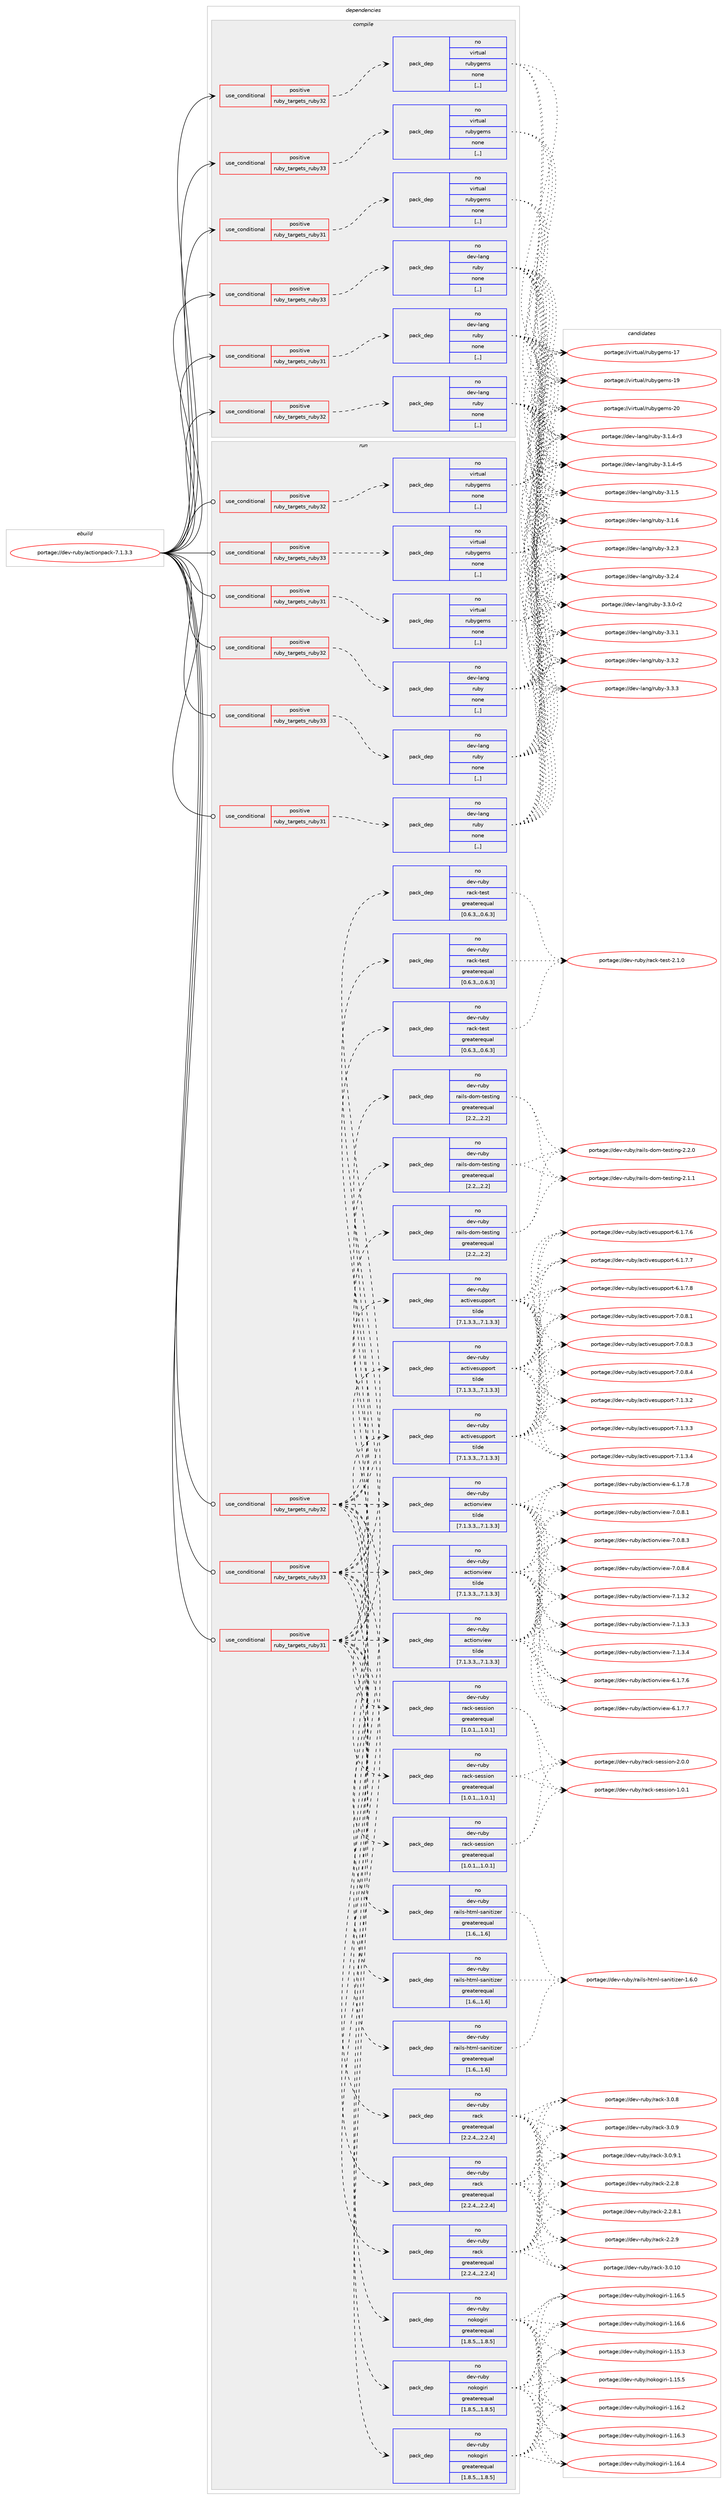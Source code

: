 digraph prolog {

# *************
# Graph options
# *************

newrank=true;
concentrate=true;
compound=true;
graph [rankdir=LR,fontname=Helvetica,fontsize=10,ranksep=1.5];#, ranksep=2.5, nodesep=0.2];
edge  [arrowhead=vee];
node  [fontname=Helvetica,fontsize=10];

# **********
# The ebuild
# **********

subgraph cluster_leftcol {
color=gray;
rank=same;
label=<<i>ebuild</i>>;
id [label="portage://dev-ruby/actionpack-7.1.3.3", color=red, width=4, href="../dev-ruby/actionpack-7.1.3.3.svg"];
}

# ****************
# The dependencies
# ****************

subgraph cluster_midcol {
color=gray;
label=<<i>dependencies</i>>;
subgraph cluster_compile {
fillcolor="#eeeeee";
style=filled;
label=<<i>compile</i>>;
subgraph cond41956 {
dependency169671 [label=<<TABLE BORDER="0" CELLBORDER="1" CELLSPACING="0" CELLPADDING="4"><TR><TD ROWSPAN="3" CELLPADDING="10">use_conditional</TD></TR><TR><TD>positive</TD></TR><TR><TD>ruby_targets_ruby31</TD></TR></TABLE>>, shape=none, color=red];
subgraph pack126475 {
dependency169672 [label=<<TABLE BORDER="0" CELLBORDER="1" CELLSPACING="0" CELLPADDING="4" WIDTH="220"><TR><TD ROWSPAN="6" CELLPADDING="30">pack_dep</TD></TR><TR><TD WIDTH="110">no</TD></TR><TR><TD>dev-lang</TD></TR><TR><TD>ruby</TD></TR><TR><TD>none</TD></TR><TR><TD>[,,]</TD></TR></TABLE>>, shape=none, color=blue];
}
dependency169671:e -> dependency169672:w [weight=20,style="dashed",arrowhead="vee"];
}
id:e -> dependency169671:w [weight=20,style="solid",arrowhead="vee"];
subgraph cond41957 {
dependency169673 [label=<<TABLE BORDER="0" CELLBORDER="1" CELLSPACING="0" CELLPADDING="4"><TR><TD ROWSPAN="3" CELLPADDING="10">use_conditional</TD></TR><TR><TD>positive</TD></TR><TR><TD>ruby_targets_ruby31</TD></TR></TABLE>>, shape=none, color=red];
subgraph pack126476 {
dependency169674 [label=<<TABLE BORDER="0" CELLBORDER="1" CELLSPACING="0" CELLPADDING="4" WIDTH="220"><TR><TD ROWSPAN="6" CELLPADDING="30">pack_dep</TD></TR><TR><TD WIDTH="110">no</TD></TR><TR><TD>virtual</TD></TR><TR><TD>rubygems</TD></TR><TR><TD>none</TD></TR><TR><TD>[,,]</TD></TR></TABLE>>, shape=none, color=blue];
}
dependency169673:e -> dependency169674:w [weight=20,style="dashed",arrowhead="vee"];
}
id:e -> dependency169673:w [weight=20,style="solid",arrowhead="vee"];
subgraph cond41958 {
dependency169675 [label=<<TABLE BORDER="0" CELLBORDER="1" CELLSPACING="0" CELLPADDING="4"><TR><TD ROWSPAN="3" CELLPADDING="10">use_conditional</TD></TR><TR><TD>positive</TD></TR><TR><TD>ruby_targets_ruby32</TD></TR></TABLE>>, shape=none, color=red];
subgraph pack126477 {
dependency169676 [label=<<TABLE BORDER="0" CELLBORDER="1" CELLSPACING="0" CELLPADDING="4" WIDTH="220"><TR><TD ROWSPAN="6" CELLPADDING="30">pack_dep</TD></TR><TR><TD WIDTH="110">no</TD></TR><TR><TD>dev-lang</TD></TR><TR><TD>ruby</TD></TR><TR><TD>none</TD></TR><TR><TD>[,,]</TD></TR></TABLE>>, shape=none, color=blue];
}
dependency169675:e -> dependency169676:w [weight=20,style="dashed",arrowhead="vee"];
}
id:e -> dependency169675:w [weight=20,style="solid",arrowhead="vee"];
subgraph cond41959 {
dependency169677 [label=<<TABLE BORDER="0" CELLBORDER="1" CELLSPACING="0" CELLPADDING="4"><TR><TD ROWSPAN="3" CELLPADDING="10">use_conditional</TD></TR><TR><TD>positive</TD></TR><TR><TD>ruby_targets_ruby32</TD></TR></TABLE>>, shape=none, color=red];
subgraph pack126478 {
dependency169678 [label=<<TABLE BORDER="0" CELLBORDER="1" CELLSPACING="0" CELLPADDING="4" WIDTH="220"><TR><TD ROWSPAN="6" CELLPADDING="30">pack_dep</TD></TR><TR><TD WIDTH="110">no</TD></TR><TR><TD>virtual</TD></TR><TR><TD>rubygems</TD></TR><TR><TD>none</TD></TR><TR><TD>[,,]</TD></TR></TABLE>>, shape=none, color=blue];
}
dependency169677:e -> dependency169678:w [weight=20,style="dashed",arrowhead="vee"];
}
id:e -> dependency169677:w [weight=20,style="solid",arrowhead="vee"];
subgraph cond41960 {
dependency169679 [label=<<TABLE BORDER="0" CELLBORDER="1" CELLSPACING="0" CELLPADDING="4"><TR><TD ROWSPAN="3" CELLPADDING="10">use_conditional</TD></TR><TR><TD>positive</TD></TR><TR><TD>ruby_targets_ruby33</TD></TR></TABLE>>, shape=none, color=red];
subgraph pack126479 {
dependency169680 [label=<<TABLE BORDER="0" CELLBORDER="1" CELLSPACING="0" CELLPADDING="4" WIDTH="220"><TR><TD ROWSPAN="6" CELLPADDING="30">pack_dep</TD></TR><TR><TD WIDTH="110">no</TD></TR><TR><TD>dev-lang</TD></TR><TR><TD>ruby</TD></TR><TR><TD>none</TD></TR><TR><TD>[,,]</TD></TR></TABLE>>, shape=none, color=blue];
}
dependency169679:e -> dependency169680:w [weight=20,style="dashed",arrowhead="vee"];
}
id:e -> dependency169679:w [weight=20,style="solid",arrowhead="vee"];
subgraph cond41961 {
dependency169681 [label=<<TABLE BORDER="0" CELLBORDER="1" CELLSPACING="0" CELLPADDING="4"><TR><TD ROWSPAN="3" CELLPADDING="10">use_conditional</TD></TR><TR><TD>positive</TD></TR><TR><TD>ruby_targets_ruby33</TD></TR></TABLE>>, shape=none, color=red];
subgraph pack126480 {
dependency169682 [label=<<TABLE BORDER="0" CELLBORDER="1" CELLSPACING="0" CELLPADDING="4" WIDTH="220"><TR><TD ROWSPAN="6" CELLPADDING="30">pack_dep</TD></TR><TR><TD WIDTH="110">no</TD></TR><TR><TD>virtual</TD></TR><TR><TD>rubygems</TD></TR><TR><TD>none</TD></TR><TR><TD>[,,]</TD></TR></TABLE>>, shape=none, color=blue];
}
dependency169681:e -> dependency169682:w [weight=20,style="dashed",arrowhead="vee"];
}
id:e -> dependency169681:w [weight=20,style="solid",arrowhead="vee"];
}
subgraph cluster_compileandrun {
fillcolor="#eeeeee";
style=filled;
label=<<i>compile and run</i>>;
}
subgraph cluster_run {
fillcolor="#eeeeee";
style=filled;
label=<<i>run</i>>;
subgraph cond41962 {
dependency169683 [label=<<TABLE BORDER="0" CELLBORDER="1" CELLSPACING="0" CELLPADDING="4"><TR><TD ROWSPAN="3" CELLPADDING="10">use_conditional</TD></TR><TR><TD>positive</TD></TR><TR><TD>ruby_targets_ruby31</TD></TR></TABLE>>, shape=none, color=red];
subgraph pack126481 {
dependency169684 [label=<<TABLE BORDER="0" CELLBORDER="1" CELLSPACING="0" CELLPADDING="4" WIDTH="220"><TR><TD ROWSPAN="6" CELLPADDING="30">pack_dep</TD></TR><TR><TD WIDTH="110">no</TD></TR><TR><TD>dev-lang</TD></TR><TR><TD>ruby</TD></TR><TR><TD>none</TD></TR><TR><TD>[,,]</TD></TR></TABLE>>, shape=none, color=blue];
}
dependency169683:e -> dependency169684:w [weight=20,style="dashed",arrowhead="vee"];
}
id:e -> dependency169683:w [weight=20,style="solid",arrowhead="odot"];
subgraph cond41963 {
dependency169685 [label=<<TABLE BORDER="0" CELLBORDER="1" CELLSPACING="0" CELLPADDING="4"><TR><TD ROWSPAN="3" CELLPADDING="10">use_conditional</TD></TR><TR><TD>positive</TD></TR><TR><TD>ruby_targets_ruby31</TD></TR></TABLE>>, shape=none, color=red];
subgraph pack126482 {
dependency169686 [label=<<TABLE BORDER="0" CELLBORDER="1" CELLSPACING="0" CELLPADDING="4" WIDTH="220"><TR><TD ROWSPAN="6" CELLPADDING="30">pack_dep</TD></TR><TR><TD WIDTH="110">no</TD></TR><TR><TD>dev-ruby</TD></TR><TR><TD>actionview</TD></TR><TR><TD>tilde</TD></TR><TR><TD>[7.1.3.3,,,7.1.3.3]</TD></TR></TABLE>>, shape=none, color=blue];
}
dependency169685:e -> dependency169686:w [weight=20,style="dashed",arrowhead="vee"];
subgraph pack126483 {
dependency169687 [label=<<TABLE BORDER="0" CELLBORDER="1" CELLSPACING="0" CELLPADDING="4" WIDTH="220"><TR><TD ROWSPAN="6" CELLPADDING="30">pack_dep</TD></TR><TR><TD WIDTH="110">no</TD></TR><TR><TD>dev-ruby</TD></TR><TR><TD>activesupport</TD></TR><TR><TD>tilde</TD></TR><TR><TD>[7.1.3.3,,,7.1.3.3]</TD></TR></TABLE>>, shape=none, color=blue];
}
dependency169685:e -> dependency169687:w [weight=20,style="dashed",arrowhead="vee"];
subgraph pack126484 {
dependency169688 [label=<<TABLE BORDER="0" CELLBORDER="1" CELLSPACING="0" CELLPADDING="4" WIDTH="220"><TR><TD ROWSPAN="6" CELLPADDING="30">pack_dep</TD></TR><TR><TD WIDTH="110">no</TD></TR><TR><TD>dev-ruby</TD></TR><TR><TD>nokogiri</TD></TR><TR><TD>greaterequal</TD></TR><TR><TD>[1.8.5,,,1.8.5]</TD></TR></TABLE>>, shape=none, color=blue];
}
dependency169685:e -> dependency169688:w [weight=20,style="dashed",arrowhead="vee"];
subgraph pack126485 {
dependency169689 [label=<<TABLE BORDER="0" CELLBORDER="1" CELLSPACING="0" CELLPADDING="4" WIDTH="220"><TR><TD ROWSPAN="6" CELLPADDING="30">pack_dep</TD></TR><TR><TD WIDTH="110">no</TD></TR><TR><TD>dev-ruby</TD></TR><TR><TD>rack</TD></TR><TR><TD>greaterequal</TD></TR><TR><TD>[2.2.4,,,2.2.4]</TD></TR></TABLE>>, shape=none, color=blue];
}
dependency169685:e -> dependency169689:w [weight=20,style="dashed",arrowhead="vee"];
subgraph pack126486 {
dependency169690 [label=<<TABLE BORDER="0" CELLBORDER="1" CELLSPACING="0" CELLPADDING="4" WIDTH="220"><TR><TD ROWSPAN="6" CELLPADDING="30">pack_dep</TD></TR><TR><TD WIDTH="110">no</TD></TR><TR><TD>dev-ruby</TD></TR><TR><TD>rack-session</TD></TR><TR><TD>greaterequal</TD></TR><TR><TD>[1.0.1,,,1.0.1]</TD></TR></TABLE>>, shape=none, color=blue];
}
dependency169685:e -> dependency169690:w [weight=20,style="dashed",arrowhead="vee"];
subgraph pack126487 {
dependency169691 [label=<<TABLE BORDER="0" CELLBORDER="1" CELLSPACING="0" CELLPADDING="4" WIDTH="220"><TR><TD ROWSPAN="6" CELLPADDING="30">pack_dep</TD></TR><TR><TD WIDTH="110">no</TD></TR><TR><TD>dev-ruby</TD></TR><TR><TD>rack-test</TD></TR><TR><TD>greaterequal</TD></TR><TR><TD>[0.6.3,,,0.6.3]</TD></TR></TABLE>>, shape=none, color=blue];
}
dependency169685:e -> dependency169691:w [weight=20,style="dashed",arrowhead="vee"];
subgraph pack126488 {
dependency169692 [label=<<TABLE BORDER="0" CELLBORDER="1" CELLSPACING="0" CELLPADDING="4" WIDTH="220"><TR><TD ROWSPAN="6" CELLPADDING="30">pack_dep</TD></TR><TR><TD WIDTH="110">no</TD></TR><TR><TD>dev-ruby</TD></TR><TR><TD>rails-dom-testing</TD></TR><TR><TD>greaterequal</TD></TR><TR><TD>[2.2,,,2.2]</TD></TR></TABLE>>, shape=none, color=blue];
}
dependency169685:e -> dependency169692:w [weight=20,style="dashed",arrowhead="vee"];
subgraph pack126489 {
dependency169693 [label=<<TABLE BORDER="0" CELLBORDER="1" CELLSPACING="0" CELLPADDING="4" WIDTH="220"><TR><TD ROWSPAN="6" CELLPADDING="30">pack_dep</TD></TR><TR><TD WIDTH="110">no</TD></TR><TR><TD>dev-ruby</TD></TR><TR><TD>rails-html-sanitizer</TD></TR><TR><TD>greaterequal</TD></TR><TR><TD>[1.6,,,1.6]</TD></TR></TABLE>>, shape=none, color=blue];
}
dependency169685:e -> dependency169693:w [weight=20,style="dashed",arrowhead="vee"];
}
id:e -> dependency169685:w [weight=20,style="solid",arrowhead="odot"];
subgraph cond41964 {
dependency169694 [label=<<TABLE BORDER="0" CELLBORDER="1" CELLSPACING="0" CELLPADDING="4"><TR><TD ROWSPAN="3" CELLPADDING="10">use_conditional</TD></TR><TR><TD>positive</TD></TR><TR><TD>ruby_targets_ruby31</TD></TR></TABLE>>, shape=none, color=red];
subgraph pack126490 {
dependency169695 [label=<<TABLE BORDER="0" CELLBORDER="1" CELLSPACING="0" CELLPADDING="4" WIDTH="220"><TR><TD ROWSPAN="6" CELLPADDING="30">pack_dep</TD></TR><TR><TD WIDTH="110">no</TD></TR><TR><TD>virtual</TD></TR><TR><TD>rubygems</TD></TR><TR><TD>none</TD></TR><TR><TD>[,,]</TD></TR></TABLE>>, shape=none, color=blue];
}
dependency169694:e -> dependency169695:w [weight=20,style="dashed",arrowhead="vee"];
}
id:e -> dependency169694:w [weight=20,style="solid",arrowhead="odot"];
subgraph cond41965 {
dependency169696 [label=<<TABLE BORDER="0" CELLBORDER="1" CELLSPACING="0" CELLPADDING="4"><TR><TD ROWSPAN="3" CELLPADDING="10">use_conditional</TD></TR><TR><TD>positive</TD></TR><TR><TD>ruby_targets_ruby32</TD></TR></TABLE>>, shape=none, color=red];
subgraph pack126491 {
dependency169697 [label=<<TABLE BORDER="0" CELLBORDER="1" CELLSPACING="0" CELLPADDING="4" WIDTH="220"><TR><TD ROWSPAN="6" CELLPADDING="30">pack_dep</TD></TR><TR><TD WIDTH="110">no</TD></TR><TR><TD>dev-lang</TD></TR><TR><TD>ruby</TD></TR><TR><TD>none</TD></TR><TR><TD>[,,]</TD></TR></TABLE>>, shape=none, color=blue];
}
dependency169696:e -> dependency169697:w [weight=20,style="dashed",arrowhead="vee"];
}
id:e -> dependency169696:w [weight=20,style="solid",arrowhead="odot"];
subgraph cond41966 {
dependency169698 [label=<<TABLE BORDER="0" CELLBORDER="1" CELLSPACING="0" CELLPADDING="4"><TR><TD ROWSPAN="3" CELLPADDING="10">use_conditional</TD></TR><TR><TD>positive</TD></TR><TR><TD>ruby_targets_ruby32</TD></TR></TABLE>>, shape=none, color=red];
subgraph pack126492 {
dependency169699 [label=<<TABLE BORDER="0" CELLBORDER="1" CELLSPACING="0" CELLPADDING="4" WIDTH="220"><TR><TD ROWSPAN="6" CELLPADDING="30">pack_dep</TD></TR><TR><TD WIDTH="110">no</TD></TR><TR><TD>dev-ruby</TD></TR><TR><TD>actionview</TD></TR><TR><TD>tilde</TD></TR><TR><TD>[7.1.3.3,,,7.1.3.3]</TD></TR></TABLE>>, shape=none, color=blue];
}
dependency169698:e -> dependency169699:w [weight=20,style="dashed",arrowhead="vee"];
subgraph pack126493 {
dependency169700 [label=<<TABLE BORDER="0" CELLBORDER="1" CELLSPACING="0" CELLPADDING="4" WIDTH="220"><TR><TD ROWSPAN="6" CELLPADDING="30">pack_dep</TD></TR><TR><TD WIDTH="110">no</TD></TR><TR><TD>dev-ruby</TD></TR><TR><TD>activesupport</TD></TR><TR><TD>tilde</TD></TR><TR><TD>[7.1.3.3,,,7.1.3.3]</TD></TR></TABLE>>, shape=none, color=blue];
}
dependency169698:e -> dependency169700:w [weight=20,style="dashed",arrowhead="vee"];
subgraph pack126494 {
dependency169701 [label=<<TABLE BORDER="0" CELLBORDER="1" CELLSPACING="0" CELLPADDING="4" WIDTH="220"><TR><TD ROWSPAN="6" CELLPADDING="30">pack_dep</TD></TR><TR><TD WIDTH="110">no</TD></TR><TR><TD>dev-ruby</TD></TR><TR><TD>nokogiri</TD></TR><TR><TD>greaterequal</TD></TR><TR><TD>[1.8.5,,,1.8.5]</TD></TR></TABLE>>, shape=none, color=blue];
}
dependency169698:e -> dependency169701:w [weight=20,style="dashed",arrowhead="vee"];
subgraph pack126495 {
dependency169702 [label=<<TABLE BORDER="0" CELLBORDER="1" CELLSPACING="0" CELLPADDING="4" WIDTH="220"><TR><TD ROWSPAN="6" CELLPADDING="30">pack_dep</TD></TR><TR><TD WIDTH="110">no</TD></TR><TR><TD>dev-ruby</TD></TR><TR><TD>rack</TD></TR><TR><TD>greaterequal</TD></TR><TR><TD>[2.2.4,,,2.2.4]</TD></TR></TABLE>>, shape=none, color=blue];
}
dependency169698:e -> dependency169702:w [weight=20,style="dashed",arrowhead="vee"];
subgraph pack126496 {
dependency169703 [label=<<TABLE BORDER="0" CELLBORDER="1" CELLSPACING="0" CELLPADDING="4" WIDTH="220"><TR><TD ROWSPAN="6" CELLPADDING="30">pack_dep</TD></TR><TR><TD WIDTH="110">no</TD></TR><TR><TD>dev-ruby</TD></TR><TR><TD>rack-session</TD></TR><TR><TD>greaterequal</TD></TR><TR><TD>[1.0.1,,,1.0.1]</TD></TR></TABLE>>, shape=none, color=blue];
}
dependency169698:e -> dependency169703:w [weight=20,style="dashed",arrowhead="vee"];
subgraph pack126497 {
dependency169704 [label=<<TABLE BORDER="0" CELLBORDER="1" CELLSPACING="0" CELLPADDING="4" WIDTH="220"><TR><TD ROWSPAN="6" CELLPADDING="30">pack_dep</TD></TR><TR><TD WIDTH="110">no</TD></TR><TR><TD>dev-ruby</TD></TR><TR><TD>rack-test</TD></TR><TR><TD>greaterequal</TD></TR><TR><TD>[0.6.3,,,0.6.3]</TD></TR></TABLE>>, shape=none, color=blue];
}
dependency169698:e -> dependency169704:w [weight=20,style="dashed",arrowhead="vee"];
subgraph pack126498 {
dependency169705 [label=<<TABLE BORDER="0" CELLBORDER="1" CELLSPACING="0" CELLPADDING="4" WIDTH="220"><TR><TD ROWSPAN="6" CELLPADDING="30">pack_dep</TD></TR><TR><TD WIDTH="110">no</TD></TR><TR><TD>dev-ruby</TD></TR><TR><TD>rails-dom-testing</TD></TR><TR><TD>greaterequal</TD></TR><TR><TD>[2.2,,,2.2]</TD></TR></TABLE>>, shape=none, color=blue];
}
dependency169698:e -> dependency169705:w [weight=20,style="dashed",arrowhead="vee"];
subgraph pack126499 {
dependency169706 [label=<<TABLE BORDER="0" CELLBORDER="1" CELLSPACING="0" CELLPADDING="4" WIDTH="220"><TR><TD ROWSPAN="6" CELLPADDING="30">pack_dep</TD></TR><TR><TD WIDTH="110">no</TD></TR><TR><TD>dev-ruby</TD></TR><TR><TD>rails-html-sanitizer</TD></TR><TR><TD>greaterequal</TD></TR><TR><TD>[1.6,,,1.6]</TD></TR></TABLE>>, shape=none, color=blue];
}
dependency169698:e -> dependency169706:w [weight=20,style="dashed",arrowhead="vee"];
}
id:e -> dependency169698:w [weight=20,style="solid",arrowhead="odot"];
subgraph cond41967 {
dependency169707 [label=<<TABLE BORDER="0" CELLBORDER="1" CELLSPACING="0" CELLPADDING="4"><TR><TD ROWSPAN="3" CELLPADDING="10">use_conditional</TD></TR><TR><TD>positive</TD></TR><TR><TD>ruby_targets_ruby32</TD></TR></TABLE>>, shape=none, color=red];
subgraph pack126500 {
dependency169708 [label=<<TABLE BORDER="0" CELLBORDER="1" CELLSPACING="0" CELLPADDING="4" WIDTH="220"><TR><TD ROWSPAN="6" CELLPADDING="30">pack_dep</TD></TR><TR><TD WIDTH="110">no</TD></TR><TR><TD>virtual</TD></TR><TR><TD>rubygems</TD></TR><TR><TD>none</TD></TR><TR><TD>[,,]</TD></TR></TABLE>>, shape=none, color=blue];
}
dependency169707:e -> dependency169708:w [weight=20,style="dashed",arrowhead="vee"];
}
id:e -> dependency169707:w [weight=20,style="solid",arrowhead="odot"];
subgraph cond41968 {
dependency169709 [label=<<TABLE BORDER="0" CELLBORDER="1" CELLSPACING="0" CELLPADDING="4"><TR><TD ROWSPAN="3" CELLPADDING="10">use_conditional</TD></TR><TR><TD>positive</TD></TR><TR><TD>ruby_targets_ruby33</TD></TR></TABLE>>, shape=none, color=red];
subgraph pack126501 {
dependency169710 [label=<<TABLE BORDER="0" CELLBORDER="1" CELLSPACING="0" CELLPADDING="4" WIDTH="220"><TR><TD ROWSPAN="6" CELLPADDING="30">pack_dep</TD></TR><TR><TD WIDTH="110">no</TD></TR><TR><TD>dev-lang</TD></TR><TR><TD>ruby</TD></TR><TR><TD>none</TD></TR><TR><TD>[,,]</TD></TR></TABLE>>, shape=none, color=blue];
}
dependency169709:e -> dependency169710:w [weight=20,style="dashed",arrowhead="vee"];
}
id:e -> dependency169709:w [weight=20,style="solid",arrowhead="odot"];
subgraph cond41969 {
dependency169711 [label=<<TABLE BORDER="0" CELLBORDER="1" CELLSPACING="0" CELLPADDING="4"><TR><TD ROWSPAN="3" CELLPADDING="10">use_conditional</TD></TR><TR><TD>positive</TD></TR><TR><TD>ruby_targets_ruby33</TD></TR></TABLE>>, shape=none, color=red];
subgraph pack126502 {
dependency169712 [label=<<TABLE BORDER="0" CELLBORDER="1" CELLSPACING="0" CELLPADDING="4" WIDTH="220"><TR><TD ROWSPAN="6" CELLPADDING="30">pack_dep</TD></TR><TR><TD WIDTH="110">no</TD></TR><TR><TD>dev-ruby</TD></TR><TR><TD>actionview</TD></TR><TR><TD>tilde</TD></TR><TR><TD>[7.1.3.3,,,7.1.3.3]</TD></TR></TABLE>>, shape=none, color=blue];
}
dependency169711:e -> dependency169712:w [weight=20,style="dashed",arrowhead="vee"];
subgraph pack126503 {
dependency169713 [label=<<TABLE BORDER="0" CELLBORDER="1" CELLSPACING="0" CELLPADDING="4" WIDTH="220"><TR><TD ROWSPAN="6" CELLPADDING="30">pack_dep</TD></TR><TR><TD WIDTH="110">no</TD></TR><TR><TD>dev-ruby</TD></TR><TR><TD>activesupport</TD></TR><TR><TD>tilde</TD></TR><TR><TD>[7.1.3.3,,,7.1.3.3]</TD></TR></TABLE>>, shape=none, color=blue];
}
dependency169711:e -> dependency169713:w [weight=20,style="dashed",arrowhead="vee"];
subgraph pack126504 {
dependency169714 [label=<<TABLE BORDER="0" CELLBORDER="1" CELLSPACING="0" CELLPADDING="4" WIDTH="220"><TR><TD ROWSPAN="6" CELLPADDING="30">pack_dep</TD></TR><TR><TD WIDTH="110">no</TD></TR><TR><TD>dev-ruby</TD></TR><TR><TD>nokogiri</TD></TR><TR><TD>greaterequal</TD></TR><TR><TD>[1.8.5,,,1.8.5]</TD></TR></TABLE>>, shape=none, color=blue];
}
dependency169711:e -> dependency169714:w [weight=20,style="dashed",arrowhead="vee"];
subgraph pack126505 {
dependency169715 [label=<<TABLE BORDER="0" CELLBORDER="1" CELLSPACING="0" CELLPADDING="4" WIDTH="220"><TR><TD ROWSPAN="6" CELLPADDING="30">pack_dep</TD></TR><TR><TD WIDTH="110">no</TD></TR><TR><TD>dev-ruby</TD></TR><TR><TD>rack</TD></TR><TR><TD>greaterequal</TD></TR><TR><TD>[2.2.4,,,2.2.4]</TD></TR></TABLE>>, shape=none, color=blue];
}
dependency169711:e -> dependency169715:w [weight=20,style="dashed",arrowhead="vee"];
subgraph pack126506 {
dependency169716 [label=<<TABLE BORDER="0" CELLBORDER="1" CELLSPACING="0" CELLPADDING="4" WIDTH="220"><TR><TD ROWSPAN="6" CELLPADDING="30">pack_dep</TD></TR><TR><TD WIDTH="110">no</TD></TR><TR><TD>dev-ruby</TD></TR><TR><TD>rack-session</TD></TR><TR><TD>greaterequal</TD></TR><TR><TD>[1.0.1,,,1.0.1]</TD></TR></TABLE>>, shape=none, color=blue];
}
dependency169711:e -> dependency169716:w [weight=20,style="dashed",arrowhead="vee"];
subgraph pack126507 {
dependency169717 [label=<<TABLE BORDER="0" CELLBORDER="1" CELLSPACING="0" CELLPADDING="4" WIDTH="220"><TR><TD ROWSPAN="6" CELLPADDING="30">pack_dep</TD></TR><TR><TD WIDTH="110">no</TD></TR><TR><TD>dev-ruby</TD></TR><TR><TD>rack-test</TD></TR><TR><TD>greaterequal</TD></TR><TR><TD>[0.6.3,,,0.6.3]</TD></TR></TABLE>>, shape=none, color=blue];
}
dependency169711:e -> dependency169717:w [weight=20,style="dashed",arrowhead="vee"];
subgraph pack126508 {
dependency169718 [label=<<TABLE BORDER="0" CELLBORDER="1" CELLSPACING="0" CELLPADDING="4" WIDTH="220"><TR><TD ROWSPAN="6" CELLPADDING="30">pack_dep</TD></TR><TR><TD WIDTH="110">no</TD></TR><TR><TD>dev-ruby</TD></TR><TR><TD>rails-dom-testing</TD></TR><TR><TD>greaterequal</TD></TR><TR><TD>[2.2,,,2.2]</TD></TR></TABLE>>, shape=none, color=blue];
}
dependency169711:e -> dependency169718:w [weight=20,style="dashed",arrowhead="vee"];
subgraph pack126509 {
dependency169719 [label=<<TABLE BORDER="0" CELLBORDER="1" CELLSPACING="0" CELLPADDING="4" WIDTH="220"><TR><TD ROWSPAN="6" CELLPADDING="30">pack_dep</TD></TR><TR><TD WIDTH="110">no</TD></TR><TR><TD>dev-ruby</TD></TR><TR><TD>rails-html-sanitizer</TD></TR><TR><TD>greaterequal</TD></TR><TR><TD>[1.6,,,1.6]</TD></TR></TABLE>>, shape=none, color=blue];
}
dependency169711:e -> dependency169719:w [weight=20,style="dashed",arrowhead="vee"];
}
id:e -> dependency169711:w [weight=20,style="solid",arrowhead="odot"];
subgraph cond41970 {
dependency169720 [label=<<TABLE BORDER="0" CELLBORDER="1" CELLSPACING="0" CELLPADDING="4"><TR><TD ROWSPAN="3" CELLPADDING="10">use_conditional</TD></TR><TR><TD>positive</TD></TR><TR><TD>ruby_targets_ruby33</TD></TR></TABLE>>, shape=none, color=red];
subgraph pack126510 {
dependency169721 [label=<<TABLE BORDER="0" CELLBORDER="1" CELLSPACING="0" CELLPADDING="4" WIDTH="220"><TR><TD ROWSPAN="6" CELLPADDING="30">pack_dep</TD></TR><TR><TD WIDTH="110">no</TD></TR><TR><TD>virtual</TD></TR><TR><TD>rubygems</TD></TR><TR><TD>none</TD></TR><TR><TD>[,,]</TD></TR></TABLE>>, shape=none, color=blue];
}
dependency169720:e -> dependency169721:w [weight=20,style="dashed",arrowhead="vee"];
}
id:e -> dependency169720:w [weight=20,style="solid",arrowhead="odot"];
}
}

# **************
# The candidates
# **************

subgraph cluster_choices {
rank=same;
color=gray;
label=<<i>candidates</i>>;

subgraph choice126475 {
color=black;
nodesep=1;
choice100101118451089711010347114117981214551464946524511451 [label="portage://dev-lang/ruby-3.1.4-r3", color=red, width=4,href="../dev-lang/ruby-3.1.4-r3.svg"];
choice100101118451089711010347114117981214551464946524511453 [label="portage://dev-lang/ruby-3.1.4-r5", color=red, width=4,href="../dev-lang/ruby-3.1.4-r5.svg"];
choice10010111845108971101034711411798121455146494653 [label="portage://dev-lang/ruby-3.1.5", color=red, width=4,href="../dev-lang/ruby-3.1.5.svg"];
choice10010111845108971101034711411798121455146494654 [label="portage://dev-lang/ruby-3.1.6", color=red, width=4,href="../dev-lang/ruby-3.1.6.svg"];
choice10010111845108971101034711411798121455146504651 [label="portage://dev-lang/ruby-3.2.3", color=red, width=4,href="../dev-lang/ruby-3.2.3.svg"];
choice10010111845108971101034711411798121455146504652 [label="portage://dev-lang/ruby-3.2.4", color=red, width=4,href="../dev-lang/ruby-3.2.4.svg"];
choice100101118451089711010347114117981214551465146484511450 [label="portage://dev-lang/ruby-3.3.0-r2", color=red, width=4,href="../dev-lang/ruby-3.3.0-r2.svg"];
choice10010111845108971101034711411798121455146514649 [label="portage://dev-lang/ruby-3.3.1", color=red, width=4,href="../dev-lang/ruby-3.3.1.svg"];
choice10010111845108971101034711411798121455146514650 [label="portage://dev-lang/ruby-3.3.2", color=red, width=4,href="../dev-lang/ruby-3.3.2.svg"];
choice10010111845108971101034711411798121455146514651 [label="portage://dev-lang/ruby-3.3.3", color=red, width=4,href="../dev-lang/ruby-3.3.3.svg"];
dependency169672:e -> choice100101118451089711010347114117981214551464946524511451:w [style=dotted,weight="100"];
dependency169672:e -> choice100101118451089711010347114117981214551464946524511453:w [style=dotted,weight="100"];
dependency169672:e -> choice10010111845108971101034711411798121455146494653:w [style=dotted,weight="100"];
dependency169672:e -> choice10010111845108971101034711411798121455146494654:w [style=dotted,weight="100"];
dependency169672:e -> choice10010111845108971101034711411798121455146504651:w [style=dotted,weight="100"];
dependency169672:e -> choice10010111845108971101034711411798121455146504652:w [style=dotted,weight="100"];
dependency169672:e -> choice100101118451089711010347114117981214551465146484511450:w [style=dotted,weight="100"];
dependency169672:e -> choice10010111845108971101034711411798121455146514649:w [style=dotted,weight="100"];
dependency169672:e -> choice10010111845108971101034711411798121455146514650:w [style=dotted,weight="100"];
dependency169672:e -> choice10010111845108971101034711411798121455146514651:w [style=dotted,weight="100"];
}
subgraph choice126476 {
color=black;
nodesep=1;
choice118105114116117971084711411798121103101109115454955 [label="portage://virtual/rubygems-17", color=red, width=4,href="../virtual/rubygems-17.svg"];
choice118105114116117971084711411798121103101109115454957 [label="portage://virtual/rubygems-19", color=red, width=4,href="../virtual/rubygems-19.svg"];
choice118105114116117971084711411798121103101109115455048 [label="portage://virtual/rubygems-20", color=red, width=4,href="../virtual/rubygems-20.svg"];
dependency169674:e -> choice118105114116117971084711411798121103101109115454955:w [style=dotted,weight="100"];
dependency169674:e -> choice118105114116117971084711411798121103101109115454957:w [style=dotted,weight="100"];
dependency169674:e -> choice118105114116117971084711411798121103101109115455048:w [style=dotted,weight="100"];
}
subgraph choice126477 {
color=black;
nodesep=1;
choice100101118451089711010347114117981214551464946524511451 [label="portage://dev-lang/ruby-3.1.4-r3", color=red, width=4,href="../dev-lang/ruby-3.1.4-r3.svg"];
choice100101118451089711010347114117981214551464946524511453 [label="portage://dev-lang/ruby-3.1.4-r5", color=red, width=4,href="../dev-lang/ruby-3.1.4-r5.svg"];
choice10010111845108971101034711411798121455146494653 [label="portage://dev-lang/ruby-3.1.5", color=red, width=4,href="../dev-lang/ruby-3.1.5.svg"];
choice10010111845108971101034711411798121455146494654 [label="portage://dev-lang/ruby-3.1.6", color=red, width=4,href="../dev-lang/ruby-3.1.6.svg"];
choice10010111845108971101034711411798121455146504651 [label="portage://dev-lang/ruby-3.2.3", color=red, width=4,href="../dev-lang/ruby-3.2.3.svg"];
choice10010111845108971101034711411798121455146504652 [label="portage://dev-lang/ruby-3.2.4", color=red, width=4,href="../dev-lang/ruby-3.2.4.svg"];
choice100101118451089711010347114117981214551465146484511450 [label="portage://dev-lang/ruby-3.3.0-r2", color=red, width=4,href="../dev-lang/ruby-3.3.0-r2.svg"];
choice10010111845108971101034711411798121455146514649 [label="portage://dev-lang/ruby-3.3.1", color=red, width=4,href="../dev-lang/ruby-3.3.1.svg"];
choice10010111845108971101034711411798121455146514650 [label="portage://dev-lang/ruby-3.3.2", color=red, width=4,href="../dev-lang/ruby-3.3.2.svg"];
choice10010111845108971101034711411798121455146514651 [label="portage://dev-lang/ruby-3.3.3", color=red, width=4,href="../dev-lang/ruby-3.3.3.svg"];
dependency169676:e -> choice100101118451089711010347114117981214551464946524511451:w [style=dotted,weight="100"];
dependency169676:e -> choice100101118451089711010347114117981214551464946524511453:w [style=dotted,weight="100"];
dependency169676:e -> choice10010111845108971101034711411798121455146494653:w [style=dotted,weight="100"];
dependency169676:e -> choice10010111845108971101034711411798121455146494654:w [style=dotted,weight="100"];
dependency169676:e -> choice10010111845108971101034711411798121455146504651:w [style=dotted,weight="100"];
dependency169676:e -> choice10010111845108971101034711411798121455146504652:w [style=dotted,weight="100"];
dependency169676:e -> choice100101118451089711010347114117981214551465146484511450:w [style=dotted,weight="100"];
dependency169676:e -> choice10010111845108971101034711411798121455146514649:w [style=dotted,weight="100"];
dependency169676:e -> choice10010111845108971101034711411798121455146514650:w [style=dotted,weight="100"];
dependency169676:e -> choice10010111845108971101034711411798121455146514651:w [style=dotted,weight="100"];
}
subgraph choice126478 {
color=black;
nodesep=1;
choice118105114116117971084711411798121103101109115454955 [label="portage://virtual/rubygems-17", color=red, width=4,href="../virtual/rubygems-17.svg"];
choice118105114116117971084711411798121103101109115454957 [label="portage://virtual/rubygems-19", color=red, width=4,href="../virtual/rubygems-19.svg"];
choice118105114116117971084711411798121103101109115455048 [label="portage://virtual/rubygems-20", color=red, width=4,href="../virtual/rubygems-20.svg"];
dependency169678:e -> choice118105114116117971084711411798121103101109115454955:w [style=dotted,weight="100"];
dependency169678:e -> choice118105114116117971084711411798121103101109115454957:w [style=dotted,weight="100"];
dependency169678:e -> choice118105114116117971084711411798121103101109115455048:w [style=dotted,weight="100"];
}
subgraph choice126479 {
color=black;
nodesep=1;
choice100101118451089711010347114117981214551464946524511451 [label="portage://dev-lang/ruby-3.1.4-r3", color=red, width=4,href="../dev-lang/ruby-3.1.4-r3.svg"];
choice100101118451089711010347114117981214551464946524511453 [label="portage://dev-lang/ruby-3.1.4-r5", color=red, width=4,href="../dev-lang/ruby-3.1.4-r5.svg"];
choice10010111845108971101034711411798121455146494653 [label="portage://dev-lang/ruby-3.1.5", color=red, width=4,href="../dev-lang/ruby-3.1.5.svg"];
choice10010111845108971101034711411798121455146494654 [label="portage://dev-lang/ruby-3.1.6", color=red, width=4,href="../dev-lang/ruby-3.1.6.svg"];
choice10010111845108971101034711411798121455146504651 [label="portage://dev-lang/ruby-3.2.3", color=red, width=4,href="../dev-lang/ruby-3.2.3.svg"];
choice10010111845108971101034711411798121455146504652 [label="portage://dev-lang/ruby-3.2.4", color=red, width=4,href="../dev-lang/ruby-3.2.4.svg"];
choice100101118451089711010347114117981214551465146484511450 [label="portage://dev-lang/ruby-3.3.0-r2", color=red, width=4,href="../dev-lang/ruby-3.3.0-r2.svg"];
choice10010111845108971101034711411798121455146514649 [label="portage://dev-lang/ruby-3.3.1", color=red, width=4,href="../dev-lang/ruby-3.3.1.svg"];
choice10010111845108971101034711411798121455146514650 [label="portage://dev-lang/ruby-3.3.2", color=red, width=4,href="../dev-lang/ruby-3.3.2.svg"];
choice10010111845108971101034711411798121455146514651 [label="portage://dev-lang/ruby-3.3.3", color=red, width=4,href="../dev-lang/ruby-3.3.3.svg"];
dependency169680:e -> choice100101118451089711010347114117981214551464946524511451:w [style=dotted,weight="100"];
dependency169680:e -> choice100101118451089711010347114117981214551464946524511453:w [style=dotted,weight="100"];
dependency169680:e -> choice10010111845108971101034711411798121455146494653:w [style=dotted,weight="100"];
dependency169680:e -> choice10010111845108971101034711411798121455146494654:w [style=dotted,weight="100"];
dependency169680:e -> choice10010111845108971101034711411798121455146504651:w [style=dotted,weight="100"];
dependency169680:e -> choice10010111845108971101034711411798121455146504652:w [style=dotted,weight="100"];
dependency169680:e -> choice100101118451089711010347114117981214551465146484511450:w [style=dotted,weight="100"];
dependency169680:e -> choice10010111845108971101034711411798121455146514649:w [style=dotted,weight="100"];
dependency169680:e -> choice10010111845108971101034711411798121455146514650:w [style=dotted,weight="100"];
dependency169680:e -> choice10010111845108971101034711411798121455146514651:w [style=dotted,weight="100"];
}
subgraph choice126480 {
color=black;
nodesep=1;
choice118105114116117971084711411798121103101109115454955 [label="portage://virtual/rubygems-17", color=red, width=4,href="../virtual/rubygems-17.svg"];
choice118105114116117971084711411798121103101109115454957 [label="portage://virtual/rubygems-19", color=red, width=4,href="../virtual/rubygems-19.svg"];
choice118105114116117971084711411798121103101109115455048 [label="portage://virtual/rubygems-20", color=red, width=4,href="../virtual/rubygems-20.svg"];
dependency169682:e -> choice118105114116117971084711411798121103101109115454955:w [style=dotted,weight="100"];
dependency169682:e -> choice118105114116117971084711411798121103101109115454957:w [style=dotted,weight="100"];
dependency169682:e -> choice118105114116117971084711411798121103101109115455048:w [style=dotted,weight="100"];
}
subgraph choice126481 {
color=black;
nodesep=1;
choice100101118451089711010347114117981214551464946524511451 [label="portage://dev-lang/ruby-3.1.4-r3", color=red, width=4,href="../dev-lang/ruby-3.1.4-r3.svg"];
choice100101118451089711010347114117981214551464946524511453 [label="portage://dev-lang/ruby-3.1.4-r5", color=red, width=4,href="../dev-lang/ruby-3.1.4-r5.svg"];
choice10010111845108971101034711411798121455146494653 [label="portage://dev-lang/ruby-3.1.5", color=red, width=4,href="../dev-lang/ruby-3.1.5.svg"];
choice10010111845108971101034711411798121455146494654 [label="portage://dev-lang/ruby-3.1.6", color=red, width=4,href="../dev-lang/ruby-3.1.6.svg"];
choice10010111845108971101034711411798121455146504651 [label="portage://dev-lang/ruby-3.2.3", color=red, width=4,href="../dev-lang/ruby-3.2.3.svg"];
choice10010111845108971101034711411798121455146504652 [label="portage://dev-lang/ruby-3.2.4", color=red, width=4,href="../dev-lang/ruby-3.2.4.svg"];
choice100101118451089711010347114117981214551465146484511450 [label="portage://dev-lang/ruby-3.3.0-r2", color=red, width=4,href="../dev-lang/ruby-3.3.0-r2.svg"];
choice10010111845108971101034711411798121455146514649 [label="portage://dev-lang/ruby-3.3.1", color=red, width=4,href="../dev-lang/ruby-3.3.1.svg"];
choice10010111845108971101034711411798121455146514650 [label="portage://dev-lang/ruby-3.3.2", color=red, width=4,href="../dev-lang/ruby-3.3.2.svg"];
choice10010111845108971101034711411798121455146514651 [label="portage://dev-lang/ruby-3.3.3", color=red, width=4,href="../dev-lang/ruby-3.3.3.svg"];
dependency169684:e -> choice100101118451089711010347114117981214551464946524511451:w [style=dotted,weight="100"];
dependency169684:e -> choice100101118451089711010347114117981214551464946524511453:w [style=dotted,weight="100"];
dependency169684:e -> choice10010111845108971101034711411798121455146494653:w [style=dotted,weight="100"];
dependency169684:e -> choice10010111845108971101034711411798121455146494654:w [style=dotted,weight="100"];
dependency169684:e -> choice10010111845108971101034711411798121455146504651:w [style=dotted,weight="100"];
dependency169684:e -> choice10010111845108971101034711411798121455146504652:w [style=dotted,weight="100"];
dependency169684:e -> choice100101118451089711010347114117981214551465146484511450:w [style=dotted,weight="100"];
dependency169684:e -> choice10010111845108971101034711411798121455146514649:w [style=dotted,weight="100"];
dependency169684:e -> choice10010111845108971101034711411798121455146514650:w [style=dotted,weight="100"];
dependency169684:e -> choice10010111845108971101034711411798121455146514651:w [style=dotted,weight="100"];
}
subgraph choice126482 {
color=black;
nodesep=1;
choice10010111845114117981214797991161051111101181051011194554464946554654 [label="portage://dev-ruby/actionview-6.1.7.6", color=red, width=4,href="../dev-ruby/actionview-6.1.7.6.svg"];
choice10010111845114117981214797991161051111101181051011194554464946554655 [label="portage://dev-ruby/actionview-6.1.7.7", color=red, width=4,href="../dev-ruby/actionview-6.1.7.7.svg"];
choice10010111845114117981214797991161051111101181051011194554464946554656 [label="portage://dev-ruby/actionview-6.1.7.8", color=red, width=4,href="../dev-ruby/actionview-6.1.7.8.svg"];
choice10010111845114117981214797991161051111101181051011194555464846564649 [label="portage://dev-ruby/actionview-7.0.8.1", color=red, width=4,href="../dev-ruby/actionview-7.0.8.1.svg"];
choice10010111845114117981214797991161051111101181051011194555464846564651 [label="portage://dev-ruby/actionview-7.0.8.3", color=red, width=4,href="../dev-ruby/actionview-7.0.8.3.svg"];
choice10010111845114117981214797991161051111101181051011194555464846564652 [label="portage://dev-ruby/actionview-7.0.8.4", color=red, width=4,href="../dev-ruby/actionview-7.0.8.4.svg"];
choice10010111845114117981214797991161051111101181051011194555464946514650 [label="portage://dev-ruby/actionview-7.1.3.2", color=red, width=4,href="../dev-ruby/actionview-7.1.3.2.svg"];
choice10010111845114117981214797991161051111101181051011194555464946514651 [label="portage://dev-ruby/actionview-7.1.3.3", color=red, width=4,href="../dev-ruby/actionview-7.1.3.3.svg"];
choice10010111845114117981214797991161051111101181051011194555464946514652 [label="portage://dev-ruby/actionview-7.1.3.4", color=red, width=4,href="../dev-ruby/actionview-7.1.3.4.svg"];
dependency169686:e -> choice10010111845114117981214797991161051111101181051011194554464946554654:w [style=dotted,weight="100"];
dependency169686:e -> choice10010111845114117981214797991161051111101181051011194554464946554655:w [style=dotted,weight="100"];
dependency169686:e -> choice10010111845114117981214797991161051111101181051011194554464946554656:w [style=dotted,weight="100"];
dependency169686:e -> choice10010111845114117981214797991161051111101181051011194555464846564649:w [style=dotted,weight="100"];
dependency169686:e -> choice10010111845114117981214797991161051111101181051011194555464846564651:w [style=dotted,weight="100"];
dependency169686:e -> choice10010111845114117981214797991161051111101181051011194555464846564652:w [style=dotted,weight="100"];
dependency169686:e -> choice10010111845114117981214797991161051111101181051011194555464946514650:w [style=dotted,weight="100"];
dependency169686:e -> choice10010111845114117981214797991161051111101181051011194555464946514651:w [style=dotted,weight="100"];
dependency169686:e -> choice10010111845114117981214797991161051111101181051011194555464946514652:w [style=dotted,weight="100"];
}
subgraph choice126483 {
color=black;
nodesep=1;
choice10010111845114117981214797991161051181011151171121121111141164554464946554654 [label="portage://dev-ruby/activesupport-6.1.7.6", color=red, width=4,href="../dev-ruby/activesupport-6.1.7.6.svg"];
choice10010111845114117981214797991161051181011151171121121111141164554464946554655 [label="portage://dev-ruby/activesupport-6.1.7.7", color=red, width=4,href="../dev-ruby/activesupport-6.1.7.7.svg"];
choice10010111845114117981214797991161051181011151171121121111141164554464946554656 [label="portage://dev-ruby/activesupport-6.1.7.8", color=red, width=4,href="../dev-ruby/activesupport-6.1.7.8.svg"];
choice10010111845114117981214797991161051181011151171121121111141164555464846564649 [label="portage://dev-ruby/activesupport-7.0.8.1", color=red, width=4,href="../dev-ruby/activesupport-7.0.8.1.svg"];
choice10010111845114117981214797991161051181011151171121121111141164555464846564651 [label="portage://dev-ruby/activesupport-7.0.8.3", color=red, width=4,href="../dev-ruby/activesupport-7.0.8.3.svg"];
choice10010111845114117981214797991161051181011151171121121111141164555464846564652 [label="portage://dev-ruby/activesupport-7.0.8.4", color=red, width=4,href="../dev-ruby/activesupport-7.0.8.4.svg"];
choice10010111845114117981214797991161051181011151171121121111141164555464946514650 [label="portage://dev-ruby/activesupport-7.1.3.2", color=red, width=4,href="../dev-ruby/activesupport-7.1.3.2.svg"];
choice10010111845114117981214797991161051181011151171121121111141164555464946514651 [label="portage://dev-ruby/activesupport-7.1.3.3", color=red, width=4,href="../dev-ruby/activesupport-7.1.3.3.svg"];
choice10010111845114117981214797991161051181011151171121121111141164555464946514652 [label="portage://dev-ruby/activesupport-7.1.3.4", color=red, width=4,href="../dev-ruby/activesupport-7.1.3.4.svg"];
dependency169687:e -> choice10010111845114117981214797991161051181011151171121121111141164554464946554654:w [style=dotted,weight="100"];
dependency169687:e -> choice10010111845114117981214797991161051181011151171121121111141164554464946554655:w [style=dotted,weight="100"];
dependency169687:e -> choice10010111845114117981214797991161051181011151171121121111141164554464946554656:w [style=dotted,weight="100"];
dependency169687:e -> choice10010111845114117981214797991161051181011151171121121111141164555464846564649:w [style=dotted,weight="100"];
dependency169687:e -> choice10010111845114117981214797991161051181011151171121121111141164555464846564651:w [style=dotted,weight="100"];
dependency169687:e -> choice10010111845114117981214797991161051181011151171121121111141164555464846564652:w [style=dotted,weight="100"];
dependency169687:e -> choice10010111845114117981214797991161051181011151171121121111141164555464946514650:w [style=dotted,weight="100"];
dependency169687:e -> choice10010111845114117981214797991161051181011151171121121111141164555464946514651:w [style=dotted,weight="100"];
dependency169687:e -> choice10010111845114117981214797991161051181011151171121121111141164555464946514652:w [style=dotted,weight="100"];
}
subgraph choice126484 {
color=black;
nodesep=1;
choice10010111845114117981214711011110711110310511410545494649534651 [label="portage://dev-ruby/nokogiri-1.15.3", color=red, width=4,href="../dev-ruby/nokogiri-1.15.3.svg"];
choice10010111845114117981214711011110711110310511410545494649534653 [label="portage://dev-ruby/nokogiri-1.15.5", color=red, width=4,href="../dev-ruby/nokogiri-1.15.5.svg"];
choice10010111845114117981214711011110711110310511410545494649544650 [label="portage://dev-ruby/nokogiri-1.16.2", color=red, width=4,href="../dev-ruby/nokogiri-1.16.2.svg"];
choice10010111845114117981214711011110711110310511410545494649544651 [label="portage://dev-ruby/nokogiri-1.16.3", color=red, width=4,href="../dev-ruby/nokogiri-1.16.3.svg"];
choice10010111845114117981214711011110711110310511410545494649544652 [label="portage://dev-ruby/nokogiri-1.16.4", color=red, width=4,href="../dev-ruby/nokogiri-1.16.4.svg"];
choice10010111845114117981214711011110711110310511410545494649544653 [label="portage://dev-ruby/nokogiri-1.16.5", color=red, width=4,href="../dev-ruby/nokogiri-1.16.5.svg"];
choice10010111845114117981214711011110711110310511410545494649544654 [label="portage://dev-ruby/nokogiri-1.16.6", color=red, width=4,href="../dev-ruby/nokogiri-1.16.6.svg"];
dependency169688:e -> choice10010111845114117981214711011110711110310511410545494649534651:w [style=dotted,weight="100"];
dependency169688:e -> choice10010111845114117981214711011110711110310511410545494649534653:w [style=dotted,weight="100"];
dependency169688:e -> choice10010111845114117981214711011110711110310511410545494649544650:w [style=dotted,weight="100"];
dependency169688:e -> choice10010111845114117981214711011110711110310511410545494649544651:w [style=dotted,weight="100"];
dependency169688:e -> choice10010111845114117981214711011110711110310511410545494649544652:w [style=dotted,weight="100"];
dependency169688:e -> choice10010111845114117981214711011110711110310511410545494649544653:w [style=dotted,weight="100"];
dependency169688:e -> choice10010111845114117981214711011110711110310511410545494649544654:w [style=dotted,weight="100"];
}
subgraph choice126485 {
color=black;
nodesep=1;
choice1001011184511411798121471149799107455046504656 [label="portage://dev-ruby/rack-2.2.8", color=red, width=4,href="../dev-ruby/rack-2.2.8.svg"];
choice10010111845114117981214711497991074550465046564649 [label="portage://dev-ruby/rack-2.2.8.1", color=red, width=4,href="../dev-ruby/rack-2.2.8.1.svg"];
choice1001011184511411798121471149799107455046504657 [label="portage://dev-ruby/rack-2.2.9", color=red, width=4,href="../dev-ruby/rack-2.2.9.svg"];
choice100101118451141179812147114979910745514648464948 [label="portage://dev-ruby/rack-3.0.10", color=red, width=4,href="../dev-ruby/rack-3.0.10.svg"];
choice1001011184511411798121471149799107455146484656 [label="portage://dev-ruby/rack-3.0.8", color=red, width=4,href="../dev-ruby/rack-3.0.8.svg"];
choice1001011184511411798121471149799107455146484657 [label="portage://dev-ruby/rack-3.0.9", color=red, width=4,href="../dev-ruby/rack-3.0.9.svg"];
choice10010111845114117981214711497991074551464846574649 [label="portage://dev-ruby/rack-3.0.9.1", color=red, width=4,href="../dev-ruby/rack-3.0.9.1.svg"];
dependency169689:e -> choice1001011184511411798121471149799107455046504656:w [style=dotted,weight="100"];
dependency169689:e -> choice10010111845114117981214711497991074550465046564649:w [style=dotted,weight="100"];
dependency169689:e -> choice1001011184511411798121471149799107455046504657:w [style=dotted,weight="100"];
dependency169689:e -> choice100101118451141179812147114979910745514648464948:w [style=dotted,weight="100"];
dependency169689:e -> choice1001011184511411798121471149799107455146484656:w [style=dotted,weight="100"];
dependency169689:e -> choice1001011184511411798121471149799107455146484657:w [style=dotted,weight="100"];
dependency169689:e -> choice10010111845114117981214711497991074551464846574649:w [style=dotted,weight="100"];
}
subgraph choice126486 {
color=black;
nodesep=1;
choice100101118451141179812147114979910745115101115115105111110454946484649 [label="portage://dev-ruby/rack-session-1.0.1", color=red, width=4,href="../dev-ruby/rack-session-1.0.1.svg"];
choice100101118451141179812147114979910745115101115115105111110455046484648 [label="portage://dev-ruby/rack-session-2.0.0", color=red, width=4,href="../dev-ruby/rack-session-2.0.0.svg"];
dependency169690:e -> choice100101118451141179812147114979910745115101115115105111110454946484649:w [style=dotted,weight="100"];
dependency169690:e -> choice100101118451141179812147114979910745115101115115105111110455046484648:w [style=dotted,weight="100"];
}
subgraph choice126487 {
color=black;
nodesep=1;
choice100101118451141179812147114979910745116101115116455046494648 [label="portage://dev-ruby/rack-test-2.1.0", color=red, width=4,href="../dev-ruby/rack-test-2.1.0.svg"];
dependency169691:e -> choice100101118451141179812147114979910745116101115116455046494648:w [style=dotted,weight="100"];
}
subgraph choice126488 {
color=black;
nodesep=1;
choice100101118451141179812147114971051081154510011110945116101115116105110103455046494649 [label="portage://dev-ruby/rails-dom-testing-2.1.1", color=red, width=4,href="../dev-ruby/rails-dom-testing-2.1.1.svg"];
choice100101118451141179812147114971051081154510011110945116101115116105110103455046504648 [label="portage://dev-ruby/rails-dom-testing-2.2.0", color=red, width=4,href="../dev-ruby/rails-dom-testing-2.2.0.svg"];
dependency169692:e -> choice100101118451141179812147114971051081154510011110945116101115116105110103455046494649:w [style=dotted,weight="100"];
dependency169692:e -> choice100101118451141179812147114971051081154510011110945116101115116105110103455046504648:w [style=dotted,weight="100"];
}
subgraph choice126489 {
color=black;
nodesep=1;
choice10010111845114117981214711497105108115451041161091084511597110105116105122101114454946544648 [label="portage://dev-ruby/rails-html-sanitizer-1.6.0", color=red, width=4,href="../dev-ruby/rails-html-sanitizer-1.6.0.svg"];
dependency169693:e -> choice10010111845114117981214711497105108115451041161091084511597110105116105122101114454946544648:w [style=dotted,weight="100"];
}
subgraph choice126490 {
color=black;
nodesep=1;
choice118105114116117971084711411798121103101109115454955 [label="portage://virtual/rubygems-17", color=red, width=4,href="../virtual/rubygems-17.svg"];
choice118105114116117971084711411798121103101109115454957 [label="portage://virtual/rubygems-19", color=red, width=4,href="../virtual/rubygems-19.svg"];
choice118105114116117971084711411798121103101109115455048 [label="portage://virtual/rubygems-20", color=red, width=4,href="../virtual/rubygems-20.svg"];
dependency169695:e -> choice118105114116117971084711411798121103101109115454955:w [style=dotted,weight="100"];
dependency169695:e -> choice118105114116117971084711411798121103101109115454957:w [style=dotted,weight="100"];
dependency169695:e -> choice118105114116117971084711411798121103101109115455048:w [style=dotted,weight="100"];
}
subgraph choice126491 {
color=black;
nodesep=1;
choice100101118451089711010347114117981214551464946524511451 [label="portage://dev-lang/ruby-3.1.4-r3", color=red, width=4,href="../dev-lang/ruby-3.1.4-r3.svg"];
choice100101118451089711010347114117981214551464946524511453 [label="portage://dev-lang/ruby-3.1.4-r5", color=red, width=4,href="../dev-lang/ruby-3.1.4-r5.svg"];
choice10010111845108971101034711411798121455146494653 [label="portage://dev-lang/ruby-3.1.5", color=red, width=4,href="../dev-lang/ruby-3.1.5.svg"];
choice10010111845108971101034711411798121455146494654 [label="portage://dev-lang/ruby-3.1.6", color=red, width=4,href="../dev-lang/ruby-3.1.6.svg"];
choice10010111845108971101034711411798121455146504651 [label="portage://dev-lang/ruby-3.2.3", color=red, width=4,href="../dev-lang/ruby-3.2.3.svg"];
choice10010111845108971101034711411798121455146504652 [label="portage://dev-lang/ruby-3.2.4", color=red, width=4,href="../dev-lang/ruby-3.2.4.svg"];
choice100101118451089711010347114117981214551465146484511450 [label="portage://dev-lang/ruby-3.3.0-r2", color=red, width=4,href="../dev-lang/ruby-3.3.0-r2.svg"];
choice10010111845108971101034711411798121455146514649 [label="portage://dev-lang/ruby-3.3.1", color=red, width=4,href="../dev-lang/ruby-3.3.1.svg"];
choice10010111845108971101034711411798121455146514650 [label="portage://dev-lang/ruby-3.3.2", color=red, width=4,href="../dev-lang/ruby-3.3.2.svg"];
choice10010111845108971101034711411798121455146514651 [label="portage://dev-lang/ruby-3.3.3", color=red, width=4,href="../dev-lang/ruby-3.3.3.svg"];
dependency169697:e -> choice100101118451089711010347114117981214551464946524511451:w [style=dotted,weight="100"];
dependency169697:e -> choice100101118451089711010347114117981214551464946524511453:w [style=dotted,weight="100"];
dependency169697:e -> choice10010111845108971101034711411798121455146494653:w [style=dotted,weight="100"];
dependency169697:e -> choice10010111845108971101034711411798121455146494654:w [style=dotted,weight="100"];
dependency169697:e -> choice10010111845108971101034711411798121455146504651:w [style=dotted,weight="100"];
dependency169697:e -> choice10010111845108971101034711411798121455146504652:w [style=dotted,weight="100"];
dependency169697:e -> choice100101118451089711010347114117981214551465146484511450:w [style=dotted,weight="100"];
dependency169697:e -> choice10010111845108971101034711411798121455146514649:w [style=dotted,weight="100"];
dependency169697:e -> choice10010111845108971101034711411798121455146514650:w [style=dotted,weight="100"];
dependency169697:e -> choice10010111845108971101034711411798121455146514651:w [style=dotted,weight="100"];
}
subgraph choice126492 {
color=black;
nodesep=1;
choice10010111845114117981214797991161051111101181051011194554464946554654 [label="portage://dev-ruby/actionview-6.1.7.6", color=red, width=4,href="../dev-ruby/actionview-6.1.7.6.svg"];
choice10010111845114117981214797991161051111101181051011194554464946554655 [label="portage://dev-ruby/actionview-6.1.7.7", color=red, width=4,href="../dev-ruby/actionview-6.1.7.7.svg"];
choice10010111845114117981214797991161051111101181051011194554464946554656 [label="portage://dev-ruby/actionview-6.1.7.8", color=red, width=4,href="../dev-ruby/actionview-6.1.7.8.svg"];
choice10010111845114117981214797991161051111101181051011194555464846564649 [label="portage://dev-ruby/actionview-7.0.8.1", color=red, width=4,href="../dev-ruby/actionview-7.0.8.1.svg"];
choice10010111845114117981214797991161051111101181051011194555464846564651 [label="portage://dev-ruby/actionview-7.0.8.3", color=red, width=4,href="../dev-ruby/actionview-7.0.8.3.svg"];
choice10010111845114117981214797991161051111101181051011194555464846564652 [label="portage://dev-ruby/actionview-7.0.8.4", color=red, width=4,href="../dev-ruby/actionview-7.0.8.4.svg"];
choice10010111845114117981214797991161051111101181051011194555464946514650 [label="portage://dev-ruby/actionview-7.1.3.2", color=red, width=4,href="../dev-ruby/actionview-7.1.3.2.svg"];
choice10010111845114117981214797991161051111101181051011194555464946514651 [label="portage://dev-ruby/actionview-7.1.3.3", color=red, width=4,href="../dev-ruby/actionview-7.1.3.3.svg"];
choice10010111845114117981214797991161051111101181051011194555464946514652 [label="portage://dev-ruby/actionview-7.1.3.4", color=red, width=4,href="../dev-ruby/actionview-7.1.3.4.svg"];
dependency169699:e -> choice10010111845114117981214797991161051111101181051011194554464946554654:w [style=dotted,weight="100"];
dependency169699:e -> choice10010111845114117981214797991161051111101181051011194554464946554655:w [style=dotted,weight="100"];
dependency169699:e -> choice10010111845114117981214797991161051111101181051011194554464946554656:w [style=dotted,weight="100"];
dependency169699:e -> choice10010111845114117981214797991161051111101181051011194555464846564649:w [style=dotted,weight="100"];
dependency169699:e -> choice10010111845114117981214797991161051111101181051011194555464846564651:w [style=dotted,weight="100"];
dependency169699:e -> choice10010111845114117981214797991161051111101181051011194555464846564652:w [style=dotted,weight="100"];
dependency169699:e -> choice10010111845114117981214797991161051111101181051011194555464946514650:w [style=dotted,weight="100"];
dependency169699:e -> choice10010111845114117981214797991161051111101181051011194555464946514651:w [style=dotted,weight="100"];
dependency169699:e -> choice10010111845114117981214797991161051111101181051011194555464946514652:w [style=dotted,weight="100"];
}
subgraph choice126493 {
color=black;
nodesep=1;
choice10010111845114117981214797991161051181011151171121121111141164554464946554654 [label="portage://dev-ruby/activesupport-6.1.7.6", color=red, width=4,href="../dev-ruby/activesupport-6.1.7.6.svg"];
choice10010111845114117981214797991161051181011151171121121111141164554464946554655 [label="portage://dev-ruby/activesupport-6.1.7.7", color=red, width=4,href="../dev-ruby/activesupport-6.1.7.7.svg"];
choice10010111845114117981214797991161051181011151171121121111141164554464946554656 [label="portage://dev-ruby/activesupport-6.1.7.8", color=red, width=4,href="../dev-ruby/activesupport-6.1.7.8.svg"];
choice10010111845114117981214797991161051181011151171121121111141164555464846564649 [label="portage://dev-ruby/activesupport-7.0.8.1", color=red, width=4,href="../dev-ruby/activesupport-7.0.8.1.svg"];
choice10010111845114117981214797991161051181011151171121121111141164555464846564651 [label="portage://dev-ruby/activesupport-7.0.8.3", color=red, width=4,href="../dev-ruby/activesupport-7.0.8.3.svg"];
choice10010111845114117981214797991161051181011151171121121111141164555464846564652 [label="portage://dev-ruby/activesupport-7.0.8.4", color=red, width=4,href="../dev-ruby/activesupport-7.0.8.4.svg"];
choice10010111845114117981214797991161051181011151171121121111141164555464946514650 [label="portage://dev-ruby/activesupport-7.1.3.2", color=red, width=4,href="../dev-ruby/activesupport-7.1.3.2.svg"];
choice10010111845114117981214797991161051181011151171121121111141164555464946514651 [label="portage://dev-ruby/activesupport-7.1.3.3", color=red, width=4,href="../dev-ruby/activesupport-7.1.3.3.svg"];
choice10010111845114117981214797991161051181011151171121121111141164555464946514652 [label="portage://dev-ruby/activesupport-7.1.3.4", color=red, width=4,href="../dev-ruby/activesupport-7.1.3.4.svg"];
dependency169700:e -> choice10010111845114117981214797991161051181011151171121121111141164554464946554654:w [style=dotted,weight="100"];
dependency169700:e -> choice10010111845114117981214797991161051181011151171121121111141164554464946554655:w [style=dotted,weight="100"];
dependency169700:e -> choice10010111845114117981214797991161051181011151171121121111141164554464946554656:w [style=dotted,weight="100"];
dependency169700:e -> choice10010111845114117981214797991161051181011151171121121111141164555464846564649:w [style=dotted,weight="100"];
dependency169700:e -> choice10010111845114117981214797991161051181011151171121121111141164555464846564651:w [style=dotted,weight="100"];
dependency169700:e -> choice10010111845114117981214797991161051181011151171121121111141164555464846564652:w [style=dotted,weight="100"];
dependency169700:e -> choice10010111845114117981214797991161051181011151171121121111141164555464946514650:w [style=dotted,weight="100"];
dependency169700:e -> choice10010111845114117981214797991161051181011151171121121111141164555464946514651:w [style=dotted,weight="100"];
dependency169700:e -> choice10010111845114117981214797991161051181011151171121121111141164555464946514652:w [style=dotted,weight="100"];
}
subgraph choice126494 {
color=black;
nodesep=1;
choice10010111845114117981214711011110711110310511410545494649534651 [label="portage://dev-ruby/nokogiri-1.15.3", color=red, width=4,href="../dev-ruby/nokogiri-1.15.3.svg"];
choice10010111845114117981214711011110711110310511410545494649534653 [label="portage://dev-ruby/nokogiri-1.15.5", color=red, width=4,href="../dev-ruby/nokogiri-1.15.5.svg"];
choice10010111845114117981214711011110711110310511410545494649544650 [label="portage://dev-ruby/nokogiri-1.16.2", color=red, width=4,href="../dev-ruby/nokogiri-1.16.2.svg"];
choice10010111845114117981214711011110711110310511410545494649544651 [label="portage://dev-ruby/nokogiri-1.16.3", color=red, width=4,href="../dev-ruby/nokogiri-1.16.3.svg"];
choice10010111845114117981214711011110711110310511410545494649544652 [label="portage://dev-ruby/nokogiri-1.16.4", color=red, width=4,href="../dev-ruby/nokogiri-1.16.4.svg"];
choice10010111845114117981214711011110711110310511410545494649544653 [label="portage://dev-ruby/nokogiri-1.16.5", color=red, width=4,href="../dev-ruby/nokogiri-1.16.5.svg"];
choice10010111845114117981214711011110711110310511410545494649544654 [label="portage://dev-ruby/nokogiri-1.16.6", color=red, width=4,href="../dev-ruby/nokogiri-1.16.6.svg"];
dependency169701:e -> choice10010111845114117981214711011110711110310511410545494649534651:w [style=dotted,weight="100"];
dependency169701:e -> choice10010111845114117981214711011110711110310511410545494649534653:w [style=dotted,weight="100"];
dependency169701:e -> choice10010111845114117981214711011110711110310511410545494649544650:w [style=dotted,weight="100"];
dependency169701:e -> choice10010111845114117981214711011110711110310511410545494649544651:w [style=dotted,weight="100"];
dependency169701:e -> choice10010111845114117981214711011110711110310511410545494649544652:w [style=dotted,weight="100"];
dependency169701:e -> choice10010111845114117981214711011110711110310511410545494649544653:w [style=dotted,weight="100"];
dependency169701:e -> choice10010111845114117981214711011110711110310511410545494649544654:w [style=dotted,weight="100"];
}
subgraph choice126495 {
color=black;
nodesep=1;
choice1001011184511411798121471149799107455046504656 [label="portage://dev-ruby/rack-2.2.8", color=red, width=4,href="../dev-ruby/rack-2.2.8.svg"];
choice10010111845114117981214711497991074550465046564649 [label="portage://dev-ruby/rack-2.2.8.1", color=red, width=4,href="../dev-ruby/rack-2.2.8.1.svg"];
choice1001011184511411798121471149799107455046504657 [label="portage://dev-ruby/rack-2.2.9", color=red, width=4,href="../dev-ruby/rack-2.2.9.svg"];
choice100101118451141179812147114979910745514648464948 [label="portage://dev-ruby/rack-3.0.10", color=red, width=4,href="../dev-ruby/rack-3.0.10.svg"];
choice1001011184511411798121471149799107455146484656 [label="portage://dev-ruby/rack-3.0.8", color=red, width=4,href="../dev-ruby/rack-3.0.8.svg"];
choice1001011184511411798121471149799107455146484657 [label="portage://dev-ruby/rack-3.0.9", color=red, width=4,href="../dev-ruby/rack-3.0.9.svg"];
choice10010111845114117981214711497991074551464846574649 [label="portage://dev-ruby/rack-3.0.9.1", color=red, width=4,href="../dev-ruby/rack-3.0.9.1.svg"];
dependency169702:e -> choice1001011184511411798121471149799107455046504656:w [style=dotted,weight="100"];
dependency169702:e -> choice10010111845114117981214711497991074550465046564649:w [style=dotted,weight="100"];
dependency169702:e -> choice1001011184511411798121471149799107455046504657:w [style=dotted,weight="100"];
dependency169702:e -> choice100101118451141179812147114979910745514648464948:w [style=dotted,weight="100"];
dependency169702:e -> choice1001011184511411798121471149799107455146484656:w [style=dotted,weight="100"];
dependency169702:e -> choice1001011184511411798121471149799107455146484657:w [style=dotted,weight="100"];
dependency169702:e -> choice10010111845114117981214711497991074551464846574649:w [style=dotted,weight="100"];
}
subgraph choice126496 {
color=black;
nodesep=1;
choice100101118451141179812147114979910745115101115115105111110454946484649 [label="portage://dev-ruby/rack-session-1.0.1", color=red, width=4,href="../dev-ruby/rack-session-1.0.1.svg"];
choice100101118451141179812147114979910745115101115115105111110455046484648 [label="portage://dev-ruby/rack-session-2.0.0", color=red, width=4,href="../dev-ruby/rack-session-2.0.0.svg"];
dependency169703:e -> choice100101118451141179812147114979910745115101115115105111110454946484649:w [style=dotted,weight="100"];
dependency169703:e -> choice100101118451141179812147114979910745115101115115105111110455046484648:w [style=dotted,weight="100"];
}
subgraph choice126497 {
color=black;
nodesep=1;
choice100101118451141179812147114979910745116101115116455046494648 [label="portage://dev-ruby/rack-test-2.1.0", color=red, width=4,href="../dev-ruby/rack-test-2.1.0.svg"];
dependency169704:e -> choice100101118451141179812147114979910745116101115116455046494648:w [style=dotted,weight="100"];
}
subgraph choice126498 {
color=black;
nodesep=1;
choice100101118451141179812147114971051081154510011110945116101115116105110103455046494649 [label="portage://dev-ruby/rails-dom-testing-2.1.1", color=red, width=4,href="../dev-ruby/rails-dom-testing-2.1.1.svg"];
choice100101118451141179812147114971051081154510011110945116101115116105110103455046504648 [label="portage://dev-ruby/rails-dom-testing-2.2.0", color=red, width=4,href="../dev-ruby/rails-dom-testing-2.2.0.svg"];
dependency169705:e -> choice100101118451141179812147114971051081154510011110945116101115116105110103455046494649:w [style=dotted,weight="100"];
dependency169705:e -> choice100101118451141179812147114971051081154510011110945116101115116105110103455046504648:w [style=dotted,weight="100"];
}
subgraph choice126499 {
color=black;
nodesep=1;
choice10010111845114117981214711497105108115451041161091084511597110105116105122101114454946544648 [label="portage://dev-ruby/rails-html-sanitizer-1.6.0", color=red, width=4,href="../dev-ruby/rails-html-sanitizer-1.6.0.svg"];
dependency169706:e -> choice10010111845114117981214711497105108115451041161091084511597110105116105122101114454946544648:w [style=dotted,weight="100"];
}
subgraph choice126500 {
color=black;
nodesep=1;
choice118105114116117971084711411798121103101109115454955 [label="portage://virtual/rubygems-17", color=red, width=4,href="../virtual/rubygems-17.svg"];
choice118105114116117971084711411798121103101109115454957 [label="portage://virtual/rubygems-19", color=red, width=4,href="../virtual/rubygems-19.svg"];
choice118105114116117971084711411798121103101109115455048 [label="portage://virtual/rubygems-20", color=red, width=4,href="../virtual/rubygems-20.svg"];
dependency169708:e -> choice118105114116117971084711411798121103101109115454955:w [style=dotted,weight="100"];
dependency169708:e -> choice118105114116117971084711411798121103101109115454957:w [style=dotted,weight="100"];
dependency169708:e -> choice118105114116117971084711411798121103101109115455048:w [style=dotted,weight="100"];
}
subgraph choice126501 {
color=black;
nodesep=1;
choice100101118451089711010347114117981214551464946524511451 [label="portage://dev-lang/ruby-3.1.4-r3", color=red, width=4,href="../dev-lang/ruby-3.1.4-r3.svg"];
choice100101118451089711010347114117981214551464946524511453 [label="portage://dev-lang/ruby-3.1.4-r5", color=red, width=4,href="../dev-lang/ruby-3.1.4-r5.svg"];
choice10010111845108971101034711411798121455146494653 [label="portage://dev-lang/ruby-3.1.5", color=red, width=4,href="../dev-lang/ruby-3.1.5.svg"];
choice10010111845108971101034711411798121455146494654 [label="portage://dev-lang/ruby-3.1.6", color=red, width=4,href="../dev-lang/ruby-3.1.6.svg"];
choice10010111845108971101034711411798121455146504651 [label="portage://dev-lang/ruby-3.2.3", color=red, width=4,href="../dev-lang/ruby-3.2.3.svg"];
choice10010111845108971101034711411798121455146504652 [label="portage://dev-lang/ruby-3.2.4", color=red, width=4,href="../dev-lang/ruby-3.2.4.svg"];
choice100101118451089711010347114117981214551465146484511450 [label="portage://dev-lang/ruby-3.3.0-r2", color=red, width=4,href="../dev-lang/ruby-3.3.0-r2.svg"];
choice10010111845108971101034711411798121455146514649 [label="portage://dev-lang/ruby-3.3.1", color=red, width=4,href="../dev-lang/ruby-3.3.1.svg"];
choice10010111845108971101034711411798121455146514650 [label="portage://dev-lang/ruby-3.3.2", color=red, width=4,href="../dev-lang/ruby-3.3.2.svg"];
choice10010111845108971101034711411798121455146514651 [label="portage://dev-lang/ruby-3.3.3", color=red, width=4,href="../dev-lang/ruby-3.3.3.svg"];
dependency169710:e -> choice100101118451089711010347114117981214551464946524511451:w [style=dotted,weight="100"];
dependency169710:e -> choice100101118451089711010347114117981214551464946524511453:w [style=dotted,weight="100"];
dependency169710:e -> choice10010111845108971101034711411798121455146494653:w [style=dotted,weight="100"];
dependency169710:e -> choice10010111845108971101034711411798121455146494654:w [style=dotted,weight="100"];
dependency169710:e -> choice10010111845108971101034711411798121455146504651:w [style=dotted,weight="100"];
dependency169710:e -> choice10010111845108971101034711411798121455146504652:w [style=dotted,weight="100"];
dependency169710:e -> choice100101118451089711010347114117981214551465146484511450:w [style=dotted,weight="100"];
dependency169710:e -> choice10010111845108971101034711411798121455146514649:w [style=dotted,weight="100"];
dependency169710:e -> choice10010111845108971101034711411798121455146514650:w [style=dotted,weight="100"];
dependency169710:e -> choice10010111845108971101034711411798121455146514651:w [style=dotted,weight="100"];
}
subgraph choice126502 {
color=black;
nodesep=1;
choice10010111845114117981214797991161051111101181051011194554464946554654 [label="portage://dev-ruby/actionview-6.1.7.6", color=red, width=4,href="../dev-ruby/actionview-6.1.7.6.svg"];
choice10010111845114117981214797991161051111101181051011194554464946554655 [label="portage://dev-ruby/actionview-6.1.7.7", color=red, width=4,href="../dev-ruby/actionview-6.1.7.7.svg"];
choice10010111845114117981214797991161051111101181051011194554464946554656 [label="portage://dev-ruby/actionview-6.1.7.8", color=red, width=4,href="../dev-ruby/actionview-6.1.7.8.svg"];
choice10010111845114117981214797991161051111101181051011194555464846564649 [label="portage://dev-ruby/actionview-7.0.8.1", color=red, width=4,href="../dev-ruby/actionview-7.0.8.1.svg"];
choice10010111845114117981214797991161051111101181051011194555464846564651 [label="portage://dev-ruby/actionview-7.0.8.3", color=red, width=4,href="../dev-ruby/actionview-7.0.8.3.svg"];
choice10010111845114117981214797991161051111101181051011194555464846564652 [label="portage://dev-ruby/actionview-7.0.8.4", color=red, width=4,href="../dev-ruby/actionview-7.0.8.4.svg"];
choice10010111845114117981214797991161051111101181051011194555464946514650 [label="portage://dev-ruby/actionview-7.1.3.2", color=red, width=4,href="../dev-ruby/actionview-7.1.3.2.svg"];
choice10010111845114117981214797991161051111101181051011194555464946514651 [label="portage://dev-ruby/actionview-7.1.3.3", color=red, width=4,href="../dev-ruby/actionview-7.1.3.3.svg"];
choice10010111845114117981214797991161051111101181051011194555464946514652 [label="portage://dev-ruby/actionview-7.1.3.4", color=red, width=4,href="../dev-ruby/actionview-7.1.3.4.svg"];
dependency169712:e -> choice10010111845114117981214797991161051111101181051011194554464946554654:w [style=dotted,weight="100"];
dependency169712:e -> choice10010111845114117981214797991161051111101181051011194554464946554655:w [style=dotted,weight="100"];
dependency169712:e -> choice10010111845114117981214797991161051111101181051011194554464946554656:w [style=dotted,weight="100"];
dependency169712:e -> choice10010111845114117981214797991161051111101181051011194555464846564649:w [style=dotted,weight="100"];
dependency169712:e -> choice10010111845114117981214797991161051111101181051011194555464846564651:w [style=dotted,weight="100"];
dependency169712:e -> choice10010111845114117981214797991161051111101181051011194555464846564652:w [style=dotted,weight="100"];
dependency169712:e -> choice10010111845114117981214797991161051111101181051011194555464946514650:w [style=dotted,weight="100"];
dependency169712:e -> choice10010111845114117981214797991161051111101181051011194555464946514651:w [style=dotted,weight="100"];
dependency169712:e -> choice10010111845114117981214797991161051111101181051011194555464946514652:w [style=dotted,weight="100"];
}
subgraph choice126503 {
color=black;
nodesep=1;
choice10010111845114117981214797991161051181011151171121121111141164554464946554654 [label="portage://dev-ruby/activesupport-6.1.7.6", color=red, width=4,href="../dev-ruby/activesupport-6.1.7.6.svg"];
choice10010111845114117981214797991161051181011151171121121111141164554464946554655 [label="portage://dev-ruby/activesupport-6.1.7.7", color=red, width=4,href="../dev-ruby/activesupport-6.1.7.7.svg"];
choice10010111845114117981214797991161051181011151171121121111141164554464946554656 [label="portage://dev-ruby/activesupport-6.1.7.8", color=red, width=4,href="../dev-ruby/activesupport-6.1.7.8.svg"];
choice10010111845114117981214797991161051181011151171121121111141164555464846564649 [label="portage://dev-ruby/activesupport-7.0.8.1", color=red, width=4,href="../dev-ruby/activesupport-7.0.8.1.svg"];
choice10010111845114117981214797991161051181011151171121121111141164555464846564651 [label="portage://dev-ruby/activesupport-7.0.8.3", color=red, width=4,href="../dev-ruby/activesupport-7.0.8.3.svg"];
choice10010111845114117981214797991161051181011151171121121111141164555464846564652 [label="portage://dev-ruby/activesupport-7.0.8.4", color=red, width=4,href="../dev-ruby/activesupport-7.0.8.4.svg"];
choice10010111845114117981214797991161051181011151171121121111141164555464946514650 [label="portage://dev-ruby/activesupport-7.1.3.2", color=red, width=4,href="../dev-ruby/activesupport-7.1.3.2.svg"];
choice10010111845114117981214797991161051181011151171121121111141164555464946514651 [label="portage://dev-ruby/activesupport-7.1.3.3", color=red, width=4,href="../dev-ruby/activesupport-7.1.3.3.svg"];
choice10010111845114117981214797991161051181011151171121121111141164555464946514652 [label="portage://dev-ruby/activesupport-7.1.3.4", color=red, width=4,href="../dev-ruby/activesupport-7.1.3.4.svg"];
dependency169713:e -> choice10010111845114117981214797991161051181011151171121121111141164554464946554654:w [style=dotted,weight="100"];
dependency169713:e -> choice10010111845114117981214797991161051181011151171121121111141164554464946554655:w [style=dotted,weight="100"];
dependency169713:e -> choice10010111845114117981214797991161051181011151171121121111141164554464946554656:w [style=dotted,weight="100"];
dependency169713:e -> choice10010111845114117981214797991161051181011151171121121111141164555464846564649:w [style=dotted,weight="100"];
dependency169713:e -> choice10010111845114117981214797991161051181011151171121121111141164555464846564651:w [style=dotted,weight="100"];
dependency169713:e -> choice10010111845114117981214797991161051181011151171121121111141164555464846564652:w [style=dotted,weight="100"];
dependency169713:e -> choice10010111845114117981214797991161051181011151171121121111141164555464946514650:w [style=dotted,weight="100"];
dependency169713:e -> choice10010111845114117981214797991161051181011151171121121111141164555464946514651:w [style=dotted,weight="100"];
dependency169713:e -> choice10010111845114117981214797991161051181011151171121121111141164555464946514652:w [style=dotted,weight="100"];
}
subgraph choice126504 {
color=black;
nodesep=1;
choice10010111845114117981214711011110711110310511410545494649534651 [label="portage://dev-ruby/nokogiri-1.15.3", color=red, width=4,href="../dev-ruby/nokogiri-1.15.3.svg"];
choice10010111845114117981214711011110711110310511410545494649534653 [label="portage://dev-ruby/nokogiri-1.15.5", color=red, width=4,href="../dev-ruby/nokogiri-1.15.5.svg"];
choice10010111845114117981214711011110711110310511410545494649544650 [label="portage://dev-ruby/nokogiri-1.16.2", color=red, width=4,href="../dev-ruby/nokogiri-1.16.2.svg"];
choice10010111845114117981214711011110711110310511410545494649544651 [label="portage://dev-ruby/nokogiri-1.16.3", color=red, width=4,href="../dev-ruby/nokogiri-1.16.3.svg"];
choice10010111845114117981214711011110711110310511410545494649544652 [label="portage://dev-ruby/nokogiri-1.16.4", color=red, width=4,href="../dev-ruby/nokogiri-1.16.4.svg"];
choice10010111845114117981214711011110711110310511410545494649544653 [label="portage://dev-ruby/nokogiri-1.16.5", color=red, width=4,href="../dev-ruby/nokogiri-1.16.5.svg"];
choice10010111845114117981214711011110711110310511410545494649544654 [label="portage://dev-ruby/nokogiri-1.16.6", color=red, width=4,href="../dev-ruby/nokogiri-1.16.6.svg"];
dependency169714:e -> choice10010111845114117981214711011110711110310511410545494649534651:w [style=dotted,weight="100"];
dependency169714:e -> choice10010111845114117981214711011110711110310511410545494649534653:w [style=dotted,weight="100"];
dependency169714:e -> choice10010111845114117981214711011110711110310511410545494649544650:w [style=dotted,weight="100"];
dependency169714:e -> choice10010111845114117981214711011110711110310511410545494649544651:w [style=dotted,weight="100"];
dependency169714:e -> choice10010111845114117981214711011110711110310511410545494649544652:w [style=dotted,weight="100"];
dependency169714:e -> choice10010111845114117981214711011110711110310511410545494649544653:w [style=dotted,weight="100"];
dependency169714:e -> choice10010111845114117981214711011110711110310511410545494649544654:w [style=dotted,weight="100"];
}
subgraph choice126505 {
color=black;
nodesep=1;
choice1001011184511411798121471149799107455046504656 [label="portage://dev-ruby/rack-2.2.8", color=red, width=4,href="../dev-ruby/rack-2.2.8.svg"];
choice10010111845114117981214711497991074550465046564649 [label="portage://dev-ruby/rack-2.2.8.1", color=red, width=4,href="../dev-ruby/rack-2.2.8.1.svg"];
choice1001011184511411798121471149799107455046504657 [label="portage://dev-ruby/rack-2.2.9", color=red, width=4,href="../dev-ruby/rack-2.2.9.svg"];
choice100101118451141179812147114979910745514648464948 [label="portage://dev-ruby/rack-3.0.10", color=red, width=4,href="../dev-ruby/rack-3.0.10.svg"];
choice1001011184511411798121471149799107455146484656 [label="portage://dev-ruby/rack-3.0.8", color=red, width=4,href="../dev-ruby/rack-3.0.8.svg"];
choice1001011184511411798121471149799107455146484657 [label="portage://dev-ruby/rack-3.0.9", color=red, width=4,href="../dev-ruby/rack-3.0.9.svg"];
choice10010111845114117981214711497991074551464846574649 [label="portage://dev-ruby/rack-3.0.9.1", color=red, width=4,href="../dev-ruby/rack-3.0.9.1.svg"];
dependency169715:e -> choice1001011184511411798121471149799107455046504656:w [style=dotted,weight="100"];
dependency169715:e -> choice10010111845114117981214711497991074550465046564649:w [style=dotted,weight="100"];
dependency169715:e -> choice1001011184511411798121471149799107455046504657:w [style=dotted,weight="100"];
dependency169715:e -> choice100101118451141179812147114979910745514648464948:w [style=dotted,weight="100"];
dependency169715:e -> choice1001011184511411798121471149799107455146484656:w [style=dotted,weight="100"];
dependency169715:e -> choice1001011184511411798121471149799107455146484657:w [style=dotted,weight="100"];
dependency169715:e -> choice10010111845114117981214711497991074551464846574649:w [style=dotted,weight="100"];
}
subgraph choice126506 {
color=black;
nodesep=1;
choice100101118451141179812147114979910745115101115115105111110454946484649 [label="portage://dev-ruby/rack-session-1.0.1", color=red, width=4,href="../dev-ruby/rack-session-1.0.1.svg"];
choice100101118451141179812147114979910745115101115115105111110455046484648 [label="portage://dev-ruby/rack-session-2.0.0", color=red, width=4,href="../dev-ruby/rack-session-2.0.0.svg"];
dependency169716:e -> choice100101118451141179812147114979910745115101115115105111110454946484649:w [style=dotted,weight="100"];
dependency169716:e -> choice100101118451141179812147114979910745115101115115105111110455046484648:w [style=dotted,weight="100"];
}
subgraph choice126507 {
color=black;
nodesep=1;
choice100101118451141179812147114979910745116101115116455046494648 [label="portage://dev-ruby/rack-test-2.1.0", color=red, width=4,href="../dev-ruby/rack-test-2.1.0.svg"];
dependency169717:e -> choice100101118451141179812147114979910745116101115116455046494648:w [style=dotted,weight="100"];
}
subgraph choice126508 {
color=black;
nodesep=1;
choice100101118451141179812147114971051081154510011110945116101115116105110103455046494649 [label="portage://dev-ruby/rails-dom-testing-2.1.1", color=red, width=4,href="../dev-ruby/rails-dom-testing-2.1.1.svg"];
choice100101118451141179812147114971051081154510011110945116101115116105110103455046504648 [label="portage://dev-ruby/rails-dom-testing-2.2.0", color=red, width=4,href="../dev-ruby/rails-dom-testing-2.2.0.svg"];
dependency169718:e -> choice100101118451141179812147114971051081154510011110945116101115116105110103455046494649:w [style=dotted,weight="100"];
dependency169718:e -> choice100101118451141179812147114971051081154510011110945116101115116105110103455046504648:w [style=dotted,weight="100"];
}
subgraph choice126509 {
color=black;
nodesep=1;
choice10010111845114117981214711497105108115451041161091084511597110105116105122101114454946544648 [label="portage://dev-ruby/rails-html-sanitizer-1.6.0", color=red, width=4,href="../dev-ruby/rails-html-sanitizer-1.6.0.svg"];
dependency169719:e -> choice10010111845114117981214711497105108115451041161091084511597110105116105122101114454946544648:w [style=dotted,weight="100"];
}
subgraph choice126510 {
color=black;
nodesep=1;
choice118105114116117971084711411798121103101109115454955 [label="portage://virtual/rubygems-17", color=red, width=4,href="../virtual/rubygems-17.svg"];
choice118105114116117971084711411798121103101109115454957 [label="portage://virtual/rubygems-19", color=red, width=4,href="../virtual/rubygems-19.svg"];
choice118105114116117971084711411798121103101109115455048 [label="portage://virtual/rubygems-20", color=red, width=4,href="../virtual/rubygems-20.svg"];
dependency169721:e -> choice118105114116117971084711411798121103101109115454955:w [style=dotted,weight="100"];
dependency169721:e -> choice118105114116117971084711411798121103101109115454957:w [style=dotted,weight="100"];
dependency169721:e -> choice118105114116117971084711411798121103101109115455048:w [style=dotted,weight="100"];
}
}

}
